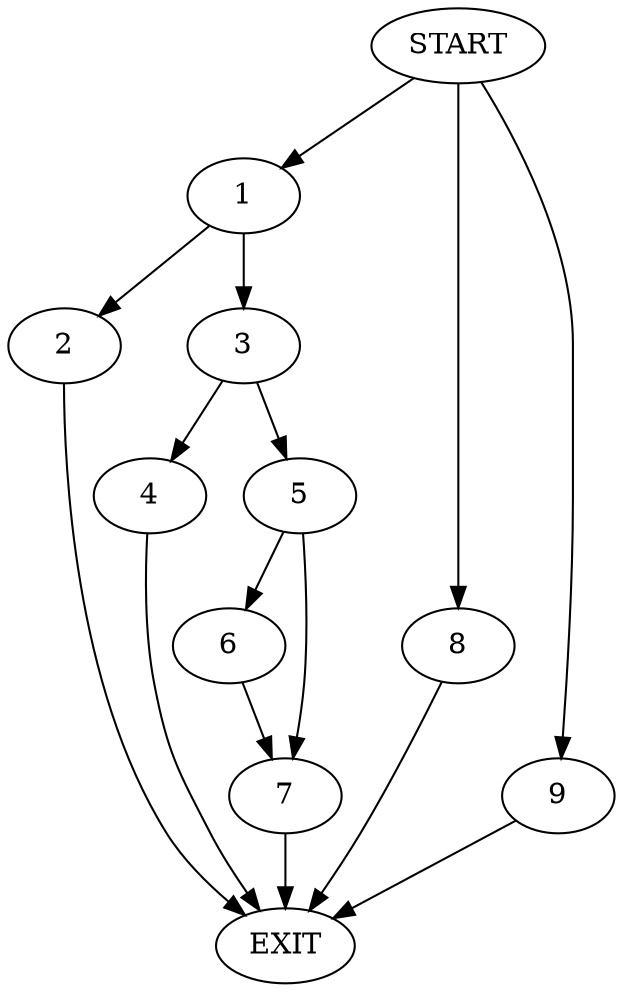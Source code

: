 digraph {
0 [label="START"]
10 [label="EXIT"]
0 -> 1
1 -> 2
1 -> 3
2 -> 10
3 -> 4
3 -> 5
4 -> 10
5 -> 6
5 -> 7
6 -> 7
7 -> 10
0 -> 8
8 -> 10
0 -> 9
9 -> 10
}
